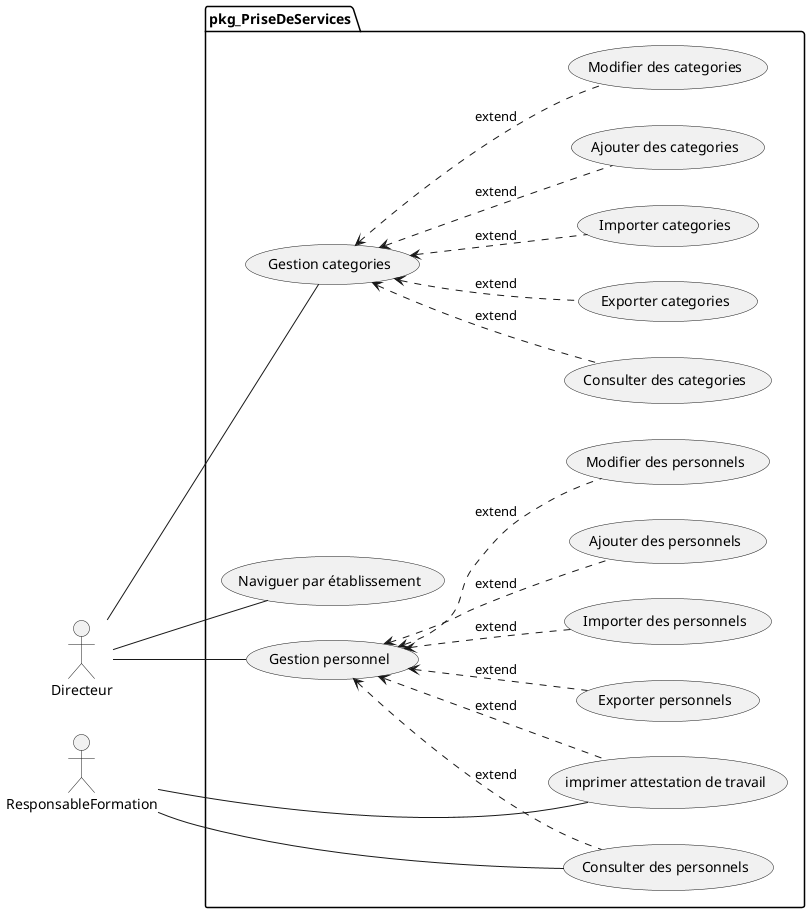 @startuml  

left to right direction

together {
  actor Directeur as directeur
  actor ResponsableFormation as responsableFormation
}

package "pkg_PriseDeServices" {

  directeur -- (Naviguer par établissement)
  directeur -- (Gestion personnel)
  directeur -- (Gestion categories)
  
  (Gestion personnel) <.. (Ajouter des personnels) : extend
  (Gestion personnel) <.. (Modifier des personnels) : extend
  (Gestion personnel) <.. (Consulter des personnels) : extend
  (Gestion personnel) <.. (Exporter personnels) : extend
  (Gestion personnel) <.. (Importer des personnels) : extend
  (Gestion personnel) <.. (imprimer attestation de travail) : extend
  (Gestion categories) <.. (Ajouter des categories) : extend
  (Gestion categories) <.. (Modifier des categories) : extend
  (Gestion categories) <.. (Consulter des categories) : extend
  (Gestion categories) <.. (Exporter categories) : extend
  (Gestion categories) <.. (Importer categories) : extend
  
  responsableFormation -- (Consulter des personnels)
  responsableFormation -- (imprimer attestation de travail)
}

@enduml
